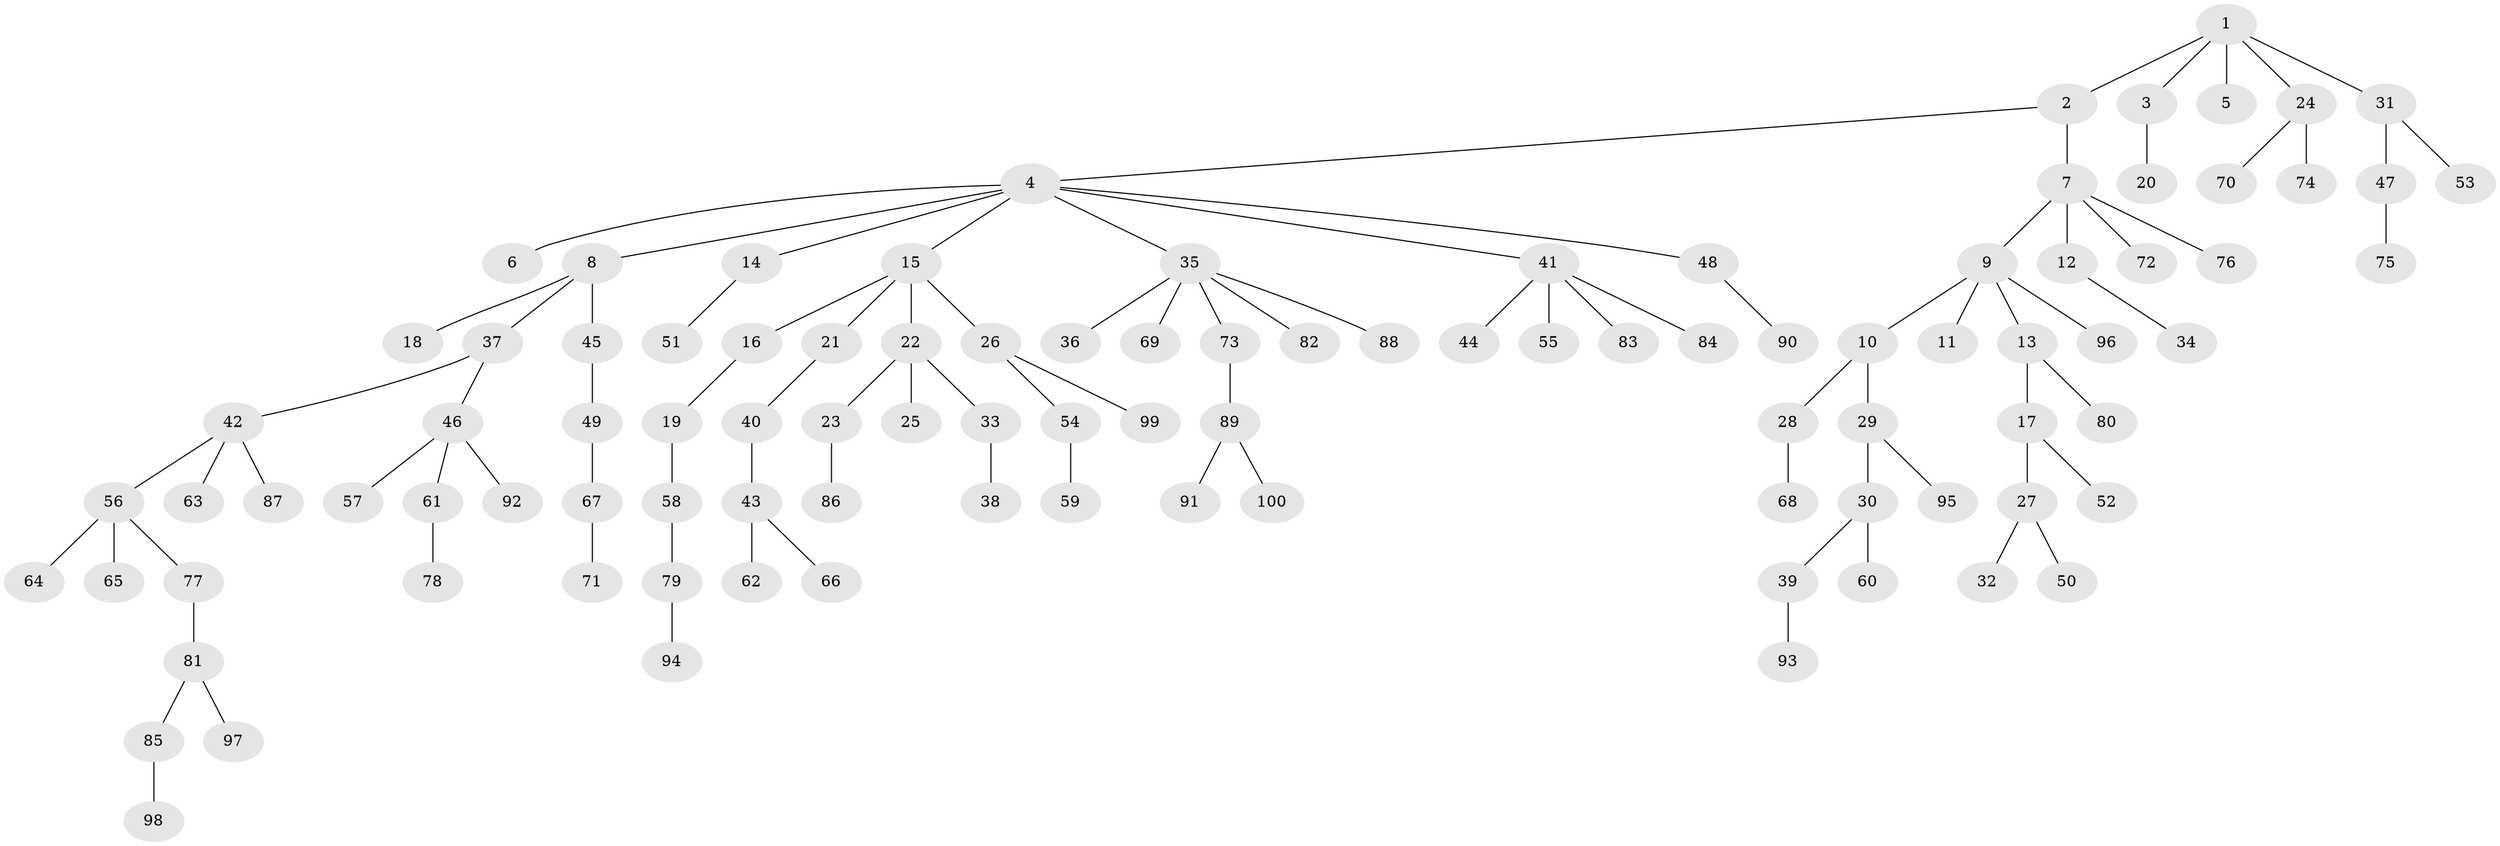 // Generated by graph-tools (version 1.1) at 2025/26/03/09/25 03:26:31]
// undirected, 100 vertices, 99 edges
graph export_dot {
graph [start="1"]
  node [color=gray90,style=filled];
  1;
  2;
  3;
  4;
  5;
  6;
  7;
  8;
  9;
  10;
  11;
  12;
  13;
  14;
  15;
  16;
  17;
  18;
  19;
  20;
  21;
  22;
  23;
  24;
  25;
  26;
  27;
  28;
  29;
  30;
  31;
  32;
  33;
  34;
  35;
  36;
  37;
  38;
  39;
  40;
  41;
  42;
  43;
  44;
  45;
  46;
  47;
  48;
  49;
  50;
  51;
  52;
  53;
  54;
  55;
  56;
  57;
  58;
  59;
  60;
  61;
  62;
  63;
  64;
  65;
  66;
  67;
  68;
  69;
  70;
  71;
  72;
  73;
  74;
  75;
  76;
  77;
  78;
  79;
  80;
  81;
  82;
  83;
  84;
  85;
  86;
  87;
  88;
  89;
  90;
  91;
  92;
  93;
  94;
  95;
  96;
  97;
  98;
  99;
  100;
  1 -- 2;
  1 -- 3;
  1 -- 5;
  1 -- 24;
  1 -- 31;
  2 -- 4;
  2 -- 7;
  3 -- 20;
  4 -- 6;
  4 -- 8;
  4 -- 14;
  4 -- 15;
  4 -- 35;
  4 -- 41;
  4 -- 48;
  7 -- 9;
  7 -- 12;
  7 -- 72;
  7 -- 76;
  8 -- 18;
  8 -- 37;
  8 -- 45;
  9 -- 10;
  9 -- 11;
  9 -- 13;
  9 -- 96;
  10 -- 28;
  10 -- 29;
  12 -- 34;
  13 -- 17;
  13 -- 80;
  14 -- 51;
  15 -- 16;
  15 -- 21;
  15 -- 22;
  15 -- 26;
  16 -- 19;
  17 -- 27;
  17 -- 52;
  19 -- 58;
  21 -- 40;
  22 -- 23;
  22 -- 25;
  22 -- 33;
  23 -- 86;
  24 -- 70;
  24 -- 74;
  26 -- 54;
  26 -- 99;
  27 -- 32;
  27 -- 50;
  28 -- 68;
  29 -- 30;
  29 -- 95;
  30 -- 39;
  30 -- 60;
  31 -- 47;
  31 -- 53;
  33 -- 38;
  35 -- 36;
  35 -- 69;
  35 -- 73;
  35 -- 82;
  35 -- 88;
  37 -- 42;
  37 -- 46;
  39 -- 93;
  40 -- 43;
  41 -- 44;
  41 -- 55;
  41 -- 83;
  41 -- 84;
  42 -- 56;
  42 -- 63;
  42 -- 87;
  43 -- 62;
  43 -- 66;
  45 -- 49;
  46 -- 57;
  46 -- 61;
  46 -- 92;
  47 -- 75;
  48 -- 90;
  49 -- 67;
  54 -- 59;
  56 -- 64;
  56 -- 65;
  56 -- 77;
  58 -- 79;
  61 -- 78;
  67 -- 71;
  73 -- 89;
  77 -- 81;
  79 -- 94;
  81 -- 85;
  81 -- 97;
  85 -- 98;
  89 -- 91;
  89 -- 100;
}
